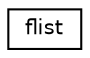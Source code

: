digraph "Graphical Class Hierarchy"
{
  edge [fontname="Helvetica",fontsize="10",labelfontname="Helvetica",labelfontsize="10"];
  node [fontname="Helvetica",fontsize="10",shape=record];
  rankdir="LR";
  Node1 [label="flist",height=0.2,width=0.4,color="black", fillcolor="white", style="filled",URL="$structflist.html"];
}
